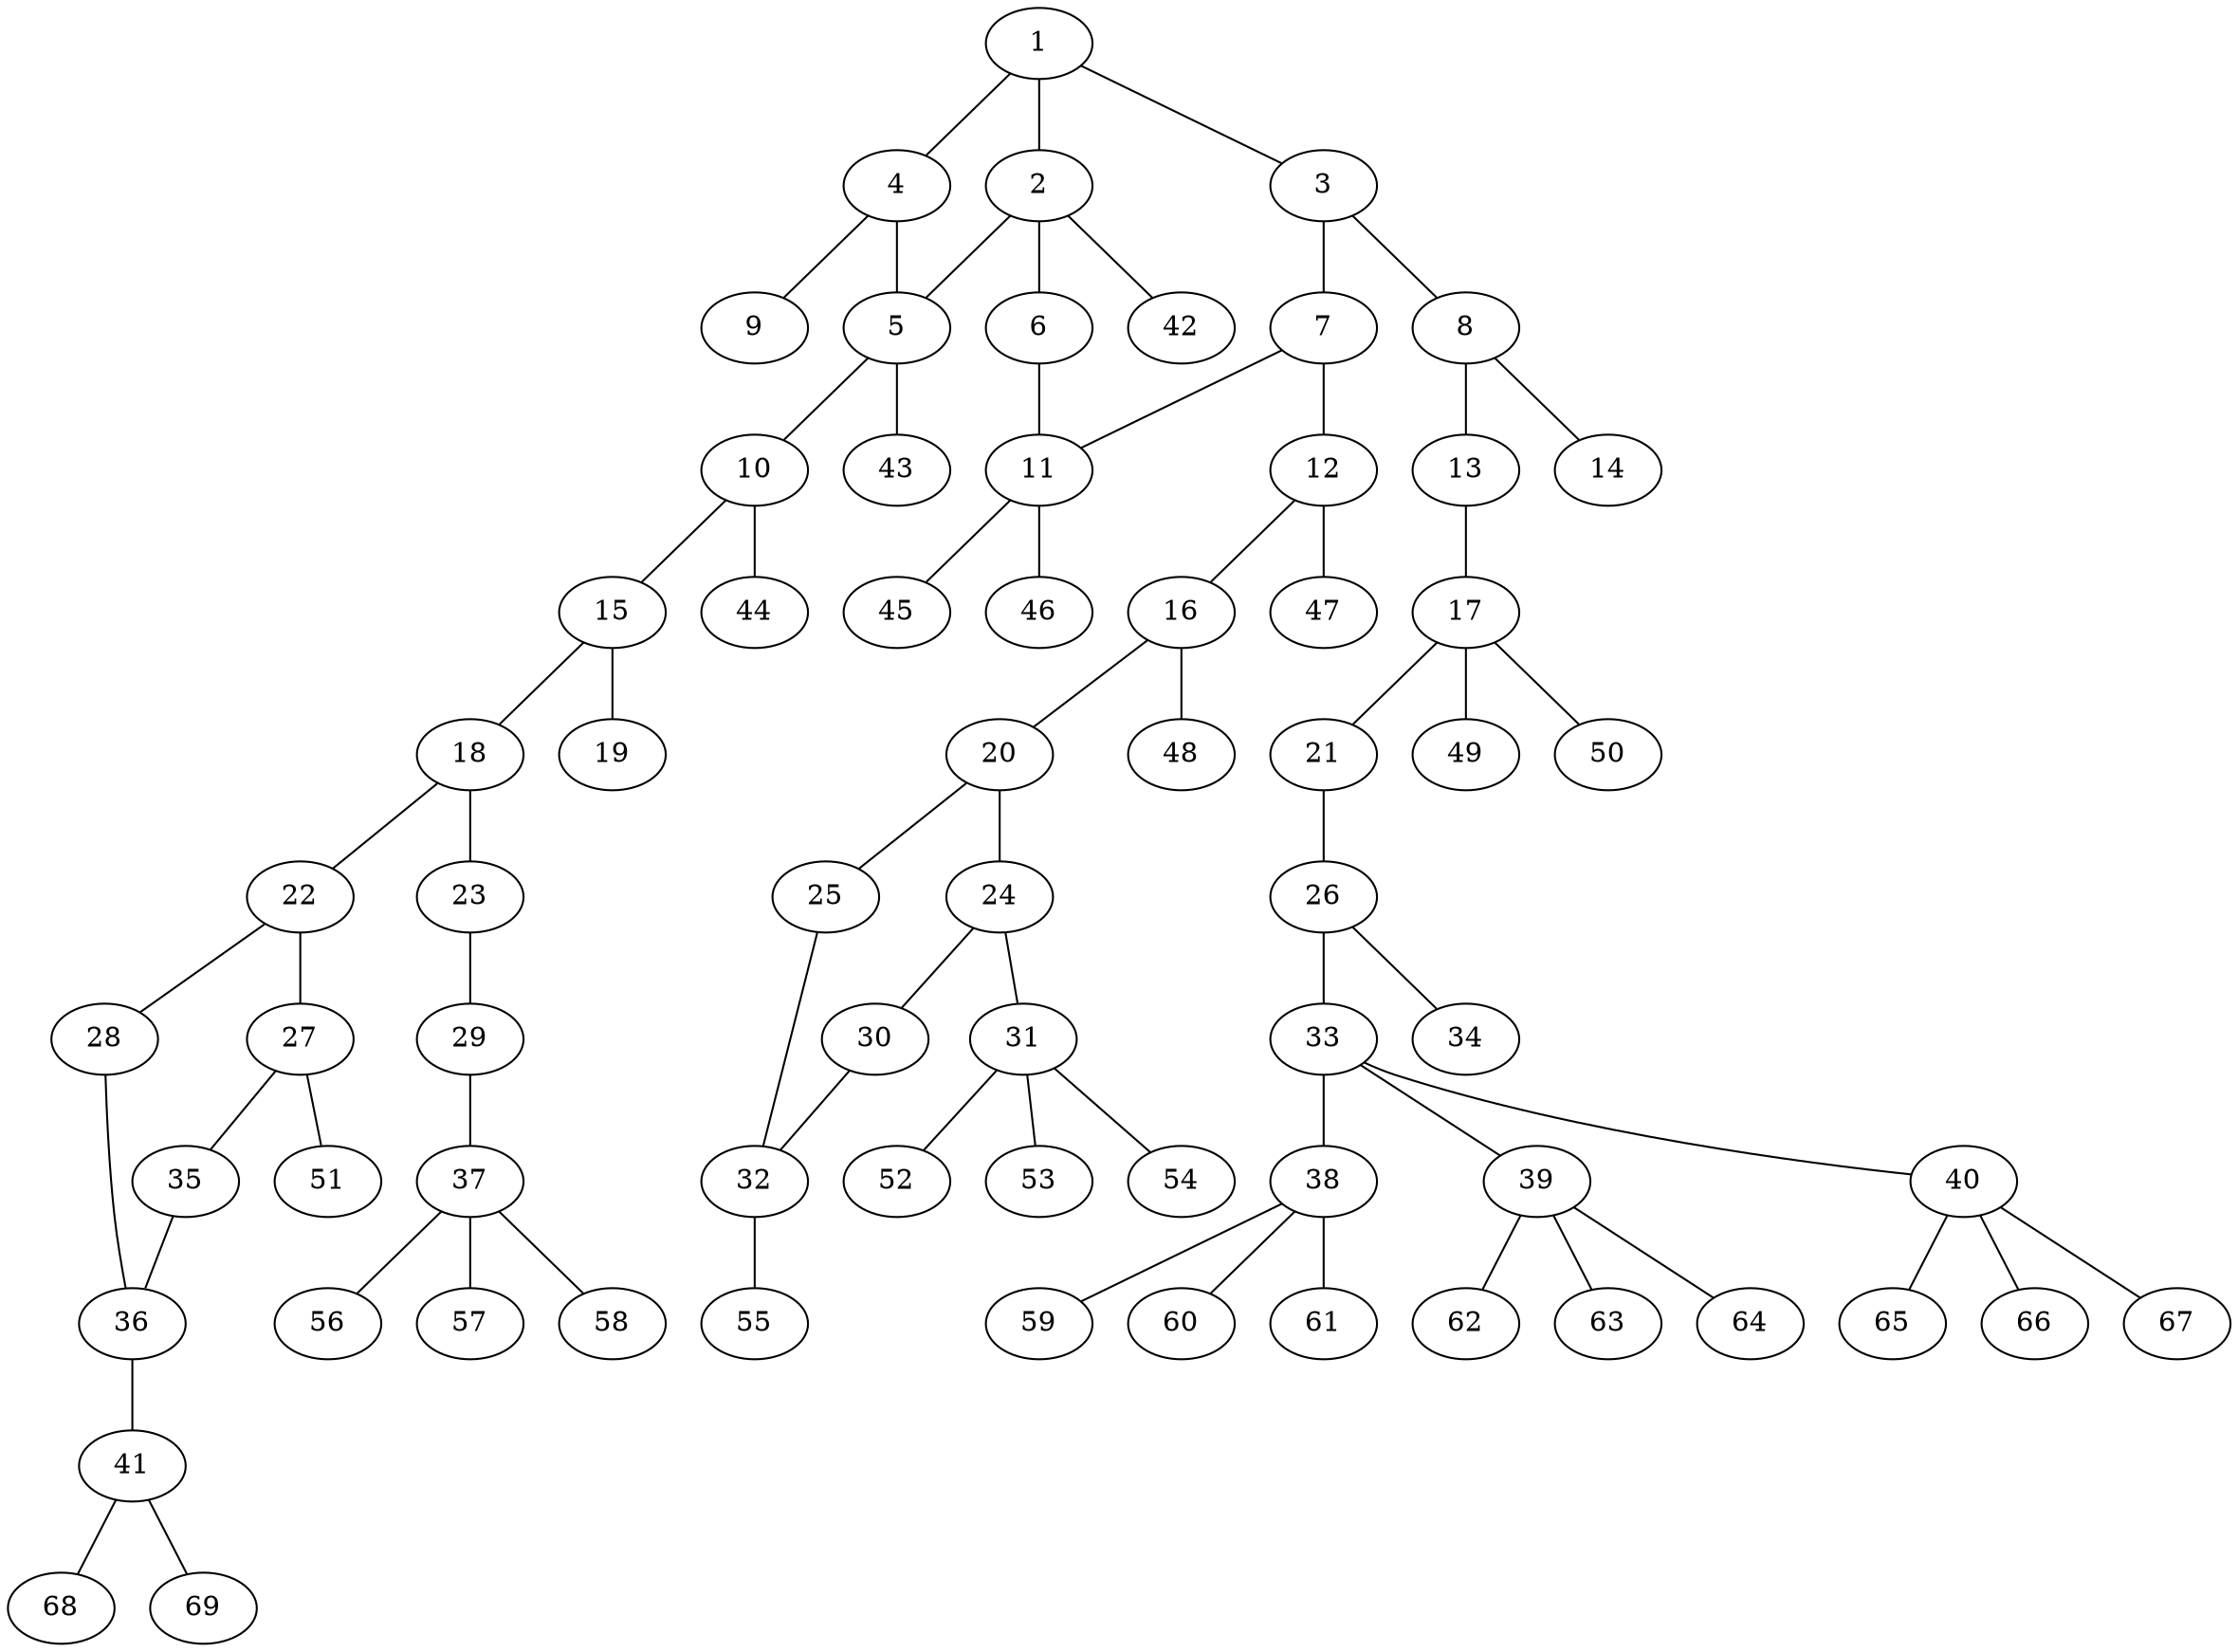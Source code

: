 graph molecule_1438 {
	1	 [chem=N];
	2	 [chem=C];
	1 -- 2	 [valence=1];
	3	 [chem=C];
	1 -- 3	 [valence=1];
	4	 [chem=C];
	1 -- 4	 [valence=1];
	5	 [chem=C];
	2 -- 5	 [valence=1];
	6	 [chem=S];
	2 -- 6	 [valence=1];
	42	 [chem=H];
	2 -- 42	 [valence=1];
	7	 [chem=C];
	3 -- 7	 [valence=2];
	8	 [chem=C];
	3 -- 8	 [valence=1];
	4 -- 5	 [valence=1];
	9	 [chem=O];
	4 -- 9	 [valence=2];
	10	 [chem=N];
	5 -- 10	 [valence=1];
	43	 [chem=H];
	5 -- 43	 [valence=1];
	11	 [chem=C];
	6 -- 11	 [valence=1];
	7 -- 11	 [valence=1];
	12	 [chem=C];
	7 -- 12	 [valence=1];
	13	 [chem=O];
	8 -- 13	 [valence=1];
	14	 [chem=O];
	8 -- 14	 [valence=2];
	15	 [chem=C];
	10 -- 15	 [valence=1];
	44	 [chem=H];
	10 -- 44	 [valence=1];
	45	 [chem=H];
	11 -- 45	 [valence=1];
	46	 [chem=H];
	11 -- 46	 [valence=1];
	16	 [chem=C];
	12 -- 16	 [valence=2];
	47	 [chem=H];
	12 -- 47	 [valence=1];
	17	 [chem=C];
	13 -- 17	 [valence=1];
	18	 [chem=C];
	15 -- 18	 [valence=1];
	19	 [chem=O];
	15 -- 19	 [valence=2];
	20	 [chem=C];
	16 -- 20	 [valence=1];
	48	 [chem=H];
	16 -- 48	 [valence=1];
	21	 [chem=O];
	17 -- 21	 [valence=1];
	49	 [chem=H];
	17 -- 49	 [valence=1];
	50	 [chem=H];
	17 -- 50	 [valence=1];
	22	 [chem=C];
	18 -- 22	 [valence=1];
	23	 [chem=N];
	18 -- 23	 [valence=2];
	24	 [chem=C];
	20 -- 24	 [valence=2];
	25	 [chem=S];
	20 -- 25	 [valence=1];
	26	 [chem=C];
	21 -- 26	 [valence=1];
	27	 [chem=C];
	22 -- 27	 [valence=2];
	28	 [chem=N];
	22 -- 28	 [valence=1];
	29	 [chem=O];
	23 -- 29	 [valence=1];
	30	 [chem=N];
	24 -- 30	 [valence=1];
	31	 [chem=C];
	24 -- 31	 [valence=1];
	32	 [chem=C];
	25 -- 32	 [valence=1];
	33	 [chem=C];
	26 -- 33	 [valence=1];
	34	 [chem=O];
	26 -- 34	 [valence=2];
	35	 [chem=S];
	27 -- 35	 [valence=1];
	51	 [chem=H];
	27 -- 51	 [valence=1];
	36	 [chem=C];
	28 -- 36	 [valence=2];
	37	 [chem=C];
	29 -- 37	 [valence=1];
	30 -- 32	 [valence=2];
	52	 [chem=H];
	31 -- 52	 [valence=1];
	53	 [chem=H];
	31 -- 53	 [valence=1];
	54	 [chem=H];
	31 -- 54	 [valence=1];
	55	 [chem=H];
	32 -- 55	 [valence=1];
	38	 [chem=C];
	33 -- 38	 [valence=1];
	39	 [chem=C];
	33 -- 39	 [valence=1];
	40	 [chem=C];
	33 -- 40	 [valence=1];
	35 -- 36	 [valence=1];
	41	 [chem=N];
	36 -- 41	 [valence=1];
	56	 [chem=H];
	37 -- 56	 [valence=1];
	57	 [chem=H];
	37 -- 57	 [valence=1];
	58	 [chem=H];
	37 -- 58	 [valence=1];
	59	 [chem=H];
	38 -- 59	 [valence=1];
	60	 [chem=H];
	38 -- 60	 [valence=1];
	61	 [chem=H];
	38 -- 61	 [valence=1];
	62	 [chem=H];
	39 -- 62	 [valence=1];
	63	 [chem=H];
	39 -- 63	 [valence=1];
	64	 [chem=H];
	39 -- 64	 [valence=1];
	65	 [chem=H];
	40 -- 65	 [valence=1];
	66	 [chem=H];
	40 -- 66	 [valence=1];
	67	 [chem=H];
	40 -- 67	 [valence=1];
	68	 [chem=H];
	41 -- 68	 [valence=1];
	69	 [chem=H];
	41 -- 69	 [valence=1];
}
